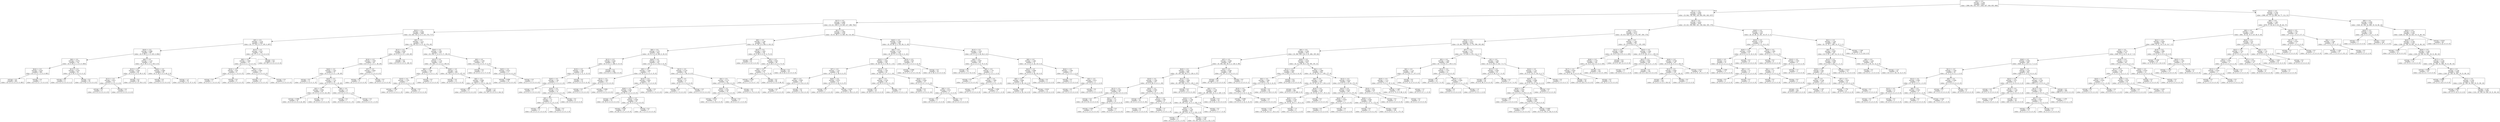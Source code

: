 digraph Tree {
node [shape=box] ;
0 [label="X[2] <= 0.5\nentropy = 3.169\nsamples = 8545\nvalue = [998, 891, 931, 937, 1000, 927, 938, 955, 968]"] ;
1 [label="X[11] <= 0.5\nentropy = 2.952\nsamples = 6329\nvalue = [0, 842, 758, 885, 320, 883, 861, 843, 937]"] ;
0 -> 1 [labeldistance=2.5, labelangle=45, headlabel="True"] ;
2 [label="X[17] <= 0.5\nentropy = 2.468\nsamples = 2794\nvalue = [0, 411, 204, 0, 19, 693, 217, 488, 762]"] ;
1 -> 2 ;
3 [label="X[23] <= 0.5\nentropy = 2.044\nsamples = 1666\nvalue = [0, 330, 116, 0, 6, 0, 123, 374, 717]"] ;
2 -> 3 ;
4 [label="X[5] <= 0.5\nentropy = 1.479\nsamples = 1069\nvalue = [0, 171, 94, 0, 2, 0, 105, 0, 697]"] ;
3 -> 4 ;
5 [label="X[20] <= 0.5\nentropy = 0.988\nsamples = 887\nvalue = [0, 0, 89, 0, 1, 0, 105, 0, 692]"] ;
4 -> 5 ;
6 [label="X[8] <= 0.5\nentropy = 0.374\nsamples = 734\nvalue = [0, 0, 50, 0, 1, 0, 0, 0, 683]"] ;
5 -> 6 ;
7 [label="X[24] <= 0.5\nentropy = 0.016\nsamples = 682\nvalue = [0, 0, 0, 0, 1, 0, 0, 0, 681]"] ;
6 -> 7 ;
8 [label="entropy = 0.0\nsamples = 681\nvalue = [0, 0, 0, 0, 0, 0, 0, 0, 681]"] ;
7 -> 8 ;
9 [label="entropy = 0.0\nsamples = 1\nvalue = [0, 0, 0, 0, 1, 0, 0, 0, 0]"] ;
7 -> 9 ;
10 [label="X[13] <= 0.5\nentropy = 0.235\nsamples = 52\nvalue = [0, 0, 50, 0, 0, 0, 0, 0, 2]"] ;
6 -> 10 ;
11 [label="entropy = 0.0\nsamples = 2\nvalue = [0, 0, 0, 0, 0, 0, 0, 0, 2]"] ;
10 -> 11 ;
12 [label="entropy = 0.0\nsamples = 50\nvalue = [0, 0, 50, 0, 0, 0, 0, 0, 0]"] ;
10 -> 12 ;
13 [label="X[8] <= 0.5\nentropy = 1.116\nsamples = 153\nvalue = [0, 0, 39, 0, 0, 0, 105, 0, 9]"] ;
5 -> 13 ;
14 [label="X[15] <= 0.5\nentropy = 0.564\nsamples = 68\nvalue = [0, 0, 0, 0, 0, 0, 59, 0, 9]"] ;
13 -> 14 ;
15 [label="X[13] <= 0.5\nentropy = 0.811\nsamples = 12\nvalue = [0, 0, 0, 0, 0, 0, 3, 0, 9]"] ;
14 -> 15 ;
16 [label="entropy = 0.0\nsamples = 9\nvalue = [0, 0, 0, 0, 0, 0, 0, 0, 9]"] ;
15 -> 16 ;
17 [label="entropy = 0.0\nsamples = 3\nvalue = [0, 0, 0, 0, 0, 0, 3, 0, 0]"] ;
15 -> 17 ;
18 [label="entropy = 0.0\nsamples = 56\nvalue = [0, 0, 0, 0, 0, 0, 56, 0, 0]"] ;
14 -> 18 ;
19 [label="X[26] <= 0.5\nentropy = 0.995\nsamples = 85\nvalue = [0, 0, 39, 0, 0, 0, 46, 0, 0]"] ;
13 -> 19 ;
20 [label="entropy = 0.0\nsamples = 9\nvalue = [0, 0, 0, 0, 0, 0, 9, 0, 0]"] ;
19 -> 20 ;
21 [label="entropy = 1.0\nsamples = 76\nvalue = [0, 0, 39, 0, 0, 0, 37, 0, 0]"] ;
19 -> 21 ;
22 [label="X[13] <= 0.5\nentropy = 0.411\nsamples = 182\nvalue = [0, 171, 5, 0, 1, 0, 0, 0, 5]"] ;
4 -> 22 ;
23 [label="X[8] <= 0.5\nentropy = 1.826\nsamples = 15\nvalue = [0, 4, 5, 0, 1, 0, 0, 0, 5]"] ;
22 -> 23 ;
24 [label="X[16] <= 0.5\nentropy = 0.65\nsamples = 6\nvalue = [0, 0, 0, 0, 1, 0, 0, 0, 5]"] ;
23 -> 24 ;
25 [label="entropy = 0.0\nsamples = 1\nvalue = [0, 0, 0, 0, 1, 0, 0, 0, 0]"] ;
24 -> 25 ;
26 [label="entropy = 0.0\nsamples = 5\nvalue = [0, 0, 0, 0, 0, 0, 0, 0, 5]"] ;
24 -> 26 ;
27 [label="X[0] <= 0.5\nentropy = 0.991\nsamples = 9\nvalue = [0, 4, 5, 0, 0, 0, 0, 0, 0]"] ;
23 -> 27 ;
28 [label="entropy = 1.0\nsamples = 8\nvalue = [0, 4, 4, 0, 0, 0, 0, 0, 0]"] ;
27 -> 28 ;
29 [label="entropy = 0.0\nsamples = 1\nvalue = [0, 0, 1, 0, 0, 0, 0, 0, 0]"] ;
27 -> 29 ;
30 [label="entropy = 0.0\nsamples = 167\nvalue = [0, 167, 0, 0, 0, 0, 0, 0, 0]"] ;
22 -> 30 ;
31 [label="X[5] <= 0.5\nentropy = 1.471\nsamples = 597\nvalue = [0, 159, 22, 0, 4, 0, 18, 374, 20]"] ;
3 -> 31 ;
32 [label="X[13] <= 0.5\nentropy = 0.656\nsamples = 244\nvalue = [0, 0, 5, 0, 2, 0, 1, 216, 20]"] ;
31 -> 32 ;
33 [label="X[18] <= 0.5\nentropy = 1.529\nsamples = 64\nvalue = [0, 0, 5, 0, 2, 0, 1, 36, 20]"] ;
32 -> 33 ;
34 [label="X[26] <= 0.5\nentropy = 1.051\nsamples = 57\nvalue = [0, 0, 0, 0, 0, 0, 1, 36, 20]"] ;
33 -> 34 ;
35 [label="entropy = 0.0\nsamples = 11\nvalue = [0, 0, 0, 0, 0, 0, 0, 11, 0]"] ;
34 -> 35 ;
36 [label="X[20] <= 0.5\nentropy = 1.121\nsamples = 46\nvalue = [0, 0, 0, 0, 0, 0, 1, 25, 20]"] ;
34 -> 36 ;
37 [label="X[3] <= 0.5\nentropy = 0.994\nsamples = 44\nvalue = [0, 0, 0, 0, 0, 0, 0, 24, 20]"] ;
36 -> 37 ;
38 [label="entropy = 0.998\nsamples = 42\nvalue = [0, 0, 0, 0, 0, 0, 0, 22, 20]"] ;
37 -> 38 ;
39 [label="entropy = 0.0\nsamples = 2\nvalue = [0, 0, 0, 0, 0, 0, 0, 2, 0]"] ;
37 -> 39 ;
40 [label="X[6] <= 0.5\nentropy = 1.0\nsamples = 2\nvalue = [0, 0, 0, 0, 0, 0, 1, 1, 0]"] ;
36 -> 40 ;
41 [label="entropy = 0.0\nsamples = 1\nvalue = [0, 0, 0, 0, 0, 0, 0, 1, 0]"] ;
40 -> 41 ;
42 [label="entropy = 0.0\nsamples = 1\nvalue = [0, 0, 0, 0, 0, 0, 1, 0, 0]"] ;
40 -> 42 ;
43 [label="X[7] <= 0.5\nentropy = 0.863\nsamples = 7\nvalue = [0, 0, 5, 0, 2, 0, 0, 0, 0]"] ;
33 -> 43 ;
44 [label="entropy = 0.0\nsamples = 5\nvalue = [0, 0, 5, 0, 0, 0, 0, 0, 0]"] ;
43 -> 44 ;
45 [label="entropy = 0.0\nsamples = 2\nvalue = [0, 0, 0, 0, 2, 0, 0, 0, 0]"] ;
43 -> 45 ;
46 [label="entropy = 0.0\nsamples = 180\nvalue = [0, 0, 0, 0, 0, 0, 0, 180, 0]"] ;
32 -> 46 ;
47 [label="X[20] <= 0.5\nentropy = 1.501\nsamples = 353\nvalue = [0, 159, 17, 0, 2, 0, 17, 158, 0]"] ;
31 -> 47 ;
48 [label="X[12] <= 0.5\nentropy = 1.116\nsamples = 319\nvalue = [0, 156, 3, 0, 2, 0, 0, 158, 0]"] ;
47 -> 48 ;
49 [label="X[8] <= 0.5\nentropy = 1.846\nsamples = 10\nvalue = [0, 4, 3, 0, 2, 0, 0, 1, 0]"] ;
48 -> 49 ;
50 [label="X[18] <= 0.5\nentropy = 1.379\nsamples = 7\nvalue = [0, 4, 0, 0, 2, 0, 0, 1, 0]"] ;
49 -> 50 ;
51 [label="entropy = 1.522\nsamples = 5\nvalue = [0, 2, 0, 0, 2, 0, 0, 1, 0]"] ;
50 -> 51 ;
52 [label="entropy = 0.0\nsamples = 2\nvalue = [0, 2, 0, 0, 0, 0, 0, 0, 0]"] ;
50 -> 52 ;
53 [label="entropy = 0.0\nsamples = 3\nvalue = [0, 0, 3, 0, 0, 0, 0, 0, 0]"] ;
49 -> 53 ;
54 [label="X[26] <= 0.5\nentropy = 1.0\nsamples = 309\nvalue = [0, 152, 0, 0, 0, 0, 0, 157, 0]"] ;
48 -> 54 ;
55 [label="entropy = 0.0\nsamples = 13\nvalue = [0, 0, 0, 0, 0, 0, 0, 13, 0]"] ;
54 -> 55 ;
56 [label="X[6] <= 0.5\nentropy = 0.999\nsamples = 296\nvalue = [0, 152, 0, 0, 0, 0, 0, 144, 0]"] ;
54 -> 56 ;
57 [label="entropy = 0.0\nsamples = 5\nvalue = [0, 5, 0, 0, 0, 0, 0, 0, 0]"] ;
56 -> 57 ;
58 [label="entropy = 1.0\nsamples = 291\nvalue = [0, 147, 0, 0, 0, 0, 0, 144, 0]"] ;
56 -> 58 ;
59 [label="X[9] <= 0.5\nentropy = 1.336\nsamples = 34\nvalue = [0, 3, 14, 0, 0, 0, 17, 0, 0]"] ;
47 -> 59 ;
60 [label="entropy = 0.0\nsamples = 17\nvalue = [0, 0, 0, 0, 0, 0, 17, 0, 0]"] ;
59 -> 60 ;
61 [label="X[25] <= 0.5\nentropy = 0.672\nsamples = 17\nvalue = [0, 3, 14, 0, 0, 0, 0, 0, 0]"] ;
59 -> 61 ;
62 [label="entropy = 0.696\nsamples = 16\nvalue = [0, 3, 13, 0, 0, 0, 0, 0, 0]"] ;
61 -> 62 ;
63 [label="entropy = 0.0\nsamples = 1\nvalue = [0, 0, 1, 0, 0, 0, 0, 0, 0]"] ;
61 -> 63 ;
64 [label="X[1] <= 0.5\nentropy = 1.884\nsamples = 1128\nvalue = [0, 81, 88, 0, 13, 693, 94, 114, 45]"] ;
2 -> 64 ;
65 [label="X[9] <= 0.5\nentropy = 1.188\nsamples = 780\nvalue = [0, 51, 28, 0, 8, 590, 0, 103, 0]"] ;
64 -> 65 ;
66 [label="X[8] <= 0.5\nentropy = 0.78\nsamples = 654\nvalue = [0, 51, 2, 0, 8, 563, 0, 30, 0]"] ;
65 -> 66 ;
67 [label="X[13] <= 0.5\nentropy = 0.252\nsamples = 487\nvalue = [0, 0, 0, 0, 3, 469, 0, 15, 0]"] ;
66 -> 67 ;
68 [label="X[19] <= 0.5\nentropy = 1.361\nsamples = 29\nvalue = [0, 0, 0, 0, 3, 11, 0, 15, 0]"] ;
67 -> 68 ;
69 [label="X[25] <= 0.5\nentropy = 1.29\nsamples = 17\nvalue = [0, 0, 0, 0, 3, 11, 0, 3, 0]"] ;
68 -> 69 ;
70 [label="entropy = 0.0\nsamples = 3\nvalue = [0, 0, 0, 0, 3, 0, 0, 0, 0]"] ;
69 -> 70 ;
71 [label="X[18] <= 0.5\nentropy = 0.75\nsamples = 14\nvalue = [0, 0, 0, 0, 0, 11, 0, 3, 0]"] ;
69 -> 71 ;
72 [label="X[5] <= 0.5\nentropy = 1.0\nsamples = 6\nvalue = [0, 0, 0, 0, 0, 3, 0, 3, 0]"] ;
71 -> 72 ;
73 [label="entropy = 0.0\nsamples = 3\nvalue = [0, 0, 0, 0, 0, 3, 0, 0, 0]"] ;
72 -> 73 ;
74 [label="entropy = 0.0\nsamples = 3\nvalue = [0, 0, 0, 0, 0, 0, 0, 3, 0]"] ;
72 -> 74 ;
75 [label="entropy = 0.0\nsamples = 8\nvalue = [0, 0, 0, 0, 0, 8, 0, 0, 0]"] ;
71 -> 75 ;
76 [label="entropy = 0.0\nsamples = 12\nvalue = [0, 0, 0, 0, 0, 0, 0, 12, 0]"] ;
68 -> 76 ;
77 [label="entropy = 0.0\nsamples = 458\nvalue = [0, 0, 0, 0, 0, 458, 0, 0, 0]"] ;
67 -> 77 ;
78 [label="X[20] <= 0.5\nentropy = 1.53\nsamples = 167\nvalue = [0, 51, 2, 0, 5, 94, 0, 15, 0]"] ;
66 -> 78 ;
79 [label="X[5] <= 0.5\nentropy = 1.302\nsamples = 73\nvalue = [0, 50, 0, 0, 4, 4, 0, 15, 0]"] ;
78 -> 79 ;
80 [label="X[13] <= 0.5\nentropy = 1.287\nsamples = 14\nvalue = [0, 0, 0, 0, 3, 2, 0, 9, 0]"] ;
79 -> 80 ;
81 [label="entropy = 0.0\nsamples = 3\nvalue = [0, 0, 0, 0, 3, 0, 0, 0, 0]"] ;
80 -> 81 ;
82 [label="entropy = 0.684\nsamples = 11\nvalue = [0, 0, 0, 0, 0, 2, 0, 9, 0]"] ;
80 -> 82 ;
83 [label="X[14] <= 0.5\nentropy = 0.803\nsamples = 59\nvalue = [0, 50, 0, 0, 1, 2, 0, 6, 0]"] ;
79 -> 83 ;
84 [label="X[26] <= 0.5\nentropy = 0.691\nsamples = 58\nvalue = [0, 50, 0, 0, 0, 2, 0, 6, 0]"] ;
83 -> 84 ;
85 [label="entropy = 0.0\nsamples = 15\nvalue = [0, 15, 0, 0, 0, 0, 0, 0, 0]"] ;
84 -> 85 ;
86 [label="X[22] <= 0.5\nentropy = 0.844\nsamples = 43\nvalue = [0, 35, 0, 0, 0, 2, 0, 6, 0]"] ;
84 -> 86 ;
87 [label="entropy = 0.944\nsamples = 36\nvalue = [0, 28, 0, 0, 0, 2, 0, 6, 0]"] ;
86 -> 87 ;
88 [label="entropy = 0.0\nsamples = 7\nvalue = [0, 7, 0, 0, 0, 0, 0, 0, 0]"] ;
86 -> 88 ;
89 [label="entropy = 0.0\nsamples = 1\nvalue = [0, 0, 0, 0, 1, 0, 0, 0, 0]"] ;
83 -> 89 ;
90 [label="X[13] <= 0.5\nentropy = 0.318\nsamples = 94\nvalue = [0, 1, 2, 0, 1, 90, 0, 0, 0]"] ;
78 -> 90 ;
91 [label="X[25] <= 0.5\nentropy = 1.0\nsamples = 2\nvalue = [0, 0, 1, 0, 1, 0, 0, 0, 0]"] ;
90 -> 91 ;
92 [label="entropy = 0.0\nsamples = 1\nvalue = [0, 0, 0, 0, 1, 0, 0, 0, 0]"] ;
91 -> 92 ;
93 [label="entropy = 0.0\nsamples = 1\nvalue = [0, 0, 1, 0, 0, 0, 0, 0, 0]"] ;
91 -> 93 ;
94 [label="X[4] <= 0.5\nentropy = 0.173\nsamples = 92\nvalue = [0, 1, 1, 0, 0, 90, 0, 0, 0]"] ;
90 -> 94 ;
95 [label="X[24] <= 0.5\nentropy = 0.591\nsamples = 19\nvalue = [0, 1, 1, 0, 0, 17, 0, 0, 0]"] ;
94 -> 95 ;
96 [label="entropy = 0.614\nsamples = 18\nvalue = [0, 1, 1, 0, 0, 16, 0, 0, 0]"] ;
95 -> 96 ;
97 [label="entropy = 0.0\nsamples = 1\nvalue = [0, 0, 0, 0, 0, 1, 0, 0, 0]"] ;
95 -> 97 ;
98 [label="entropy = 0.0\nsamples = 73\nvalue = [0, 0, 0, 0, 0, 73, 0, 0, 0]"] ;
94 -> 98 ;
99 [label="X[23] <= 0.5\nentropy = 1.402\nsamples = 126\nvalue = [0, 0, 26, 0, 0, 27, 0, 73, 0]"] ;
65 -> 99 ;
100 [label="entropy = 0.0\nsamples = 27\nvalue = [0, 0, 0, 0, 0, 27, 0, 0, 0]"] ;
99 -> 100 ;
101 [label="X[5] <= 0.5\nentropy = 0.831\nsamples = 99\nvalue = [0, 0, 26, 0, 0, 0, 0, 73, 0]"] ;
99 -> 101 ;
102 [label="X[6] <= 0.5\nentropy = 0.103\nsamples = 74\nvalue = [0, 0, 1, 0, 0, 0, 0, 73, 0]"] ;
101 -> 102 ;
103 [label="entropy = 0.544\nsamples = 8\nvalue = [0, 0, 1, 0, 0, 0, 0, 7, 0]"] ;
102 -> 103 ;
104 [label="entropy = 0.0\nsamples = 66\nvalue = [0, 0, 0, 0, 0, 0, 0, 66, 0]"] ;
102 -> 104 ;
105 [label="entropy = 0.0\nsamples = 25\nvalue = [0, 0, 25, 0, 0, 0, 0, 0, 0]"] ;
101 -> 105 ;
106 [label="X[20] <= 0.5\nentropy = 2.399\nsamples = 348\nvalue = [0, 30, 60, 0, 5, 103, 94, 11, 45]"] ;
64 -> 106 ;
107 [label="X[4] <= 0.5\nentropy = 2.135\nsamples = 193\nvalue = [0, 25, 57, 0, 0, 59, 0, 11, 41]"] ;
106 -> 107 ;
108 [label="X[23] <= 0.5\nentropy = 1.822\nsamples = 136\nvalue = [0, 25, 10, 0, 0, 59, 0, 1, 41]"] ;
107 -> 108 ;
109 [label="X[7] <= 0.5\nentropy = 1.221\nsamples = 92\nvalue = [0, 0, 7, 0, 0, 58, 0, 0, 27]"] ;
108 -> 109 ;
110 [label="X[9] <= 0.5\nentropy = 0.855\nsamples = 25\nvalue = [0, 0, 7, 0, 0, 18, 0, 0, 0]"] ;
109 -> 110 ;
111 [label="entropy = 0.0\nsamples = 7\nvalue = [0, 0, 7, 0, 0, 0, 0, 0, 0]"] ;
110 -> 111 ;
112 [label="entropy = 0.0\nsamples = 18\nvalue = [0, 0, 0, 0, 0, 18, 0, 0, 0]"] ;
110 -> 112 ;
113 [label="X[26] <= 0.5\nentropy = 0.973\nsamples = 67\nvalue = [0, 0, 0, 0, 0, 40, 0, 0, 27]"] ;
109 -> 113 ;
114 [label="entropy = 0.0\nsamples = 1\nvalue = [0, 0, 0, 0, 0, 1, 0, 0, 0]"] ;
113 -> 114 ;
115 [label="entropy = 0.976\nsamples = 66\nvalue = [0, 0, 0, 0, 0, 39, 0, 0, 27]"] ;
113 -> 115 ;
116 [label="X[13] <= 0.5\nentropy = 1.501\nsamples = 44\nvalue = [0, 25, 3, 0, 0, 1, 0, 1, 14]"] ;
108 -> 116 ;
117 [label="X[3] <= 0.5\nentropy = 0.235\nsamples = 26\nvalue = [0, 25, 0, 0, 0, 0, 0, 1, 0]"] ;
116 -> 117 ;
118 [label="entropy = 0.0\nsamples = 25\nvalue = [0, 25, 0, 0, 0, 0, 0, 0, 0]"] ;
117 -> 118 ;
119 [label="entropy = 0.0\nsamples = 1\nvalue = [0, 0, 0, 0, 0, 0, 0, 1, 0]"] ;
117 -> 119 ;
120 [label="X[24] <= 0.5\nentropy = 0.944\nsamples = 18\nvalue = [0, 0, 3, 0, 0, 1, 0, 0, 14]"] ;
116 -> 120 ;
121 [label="entropy = 0.0\nsamples = 14\nvalue = [0, 0, 0, 0, 0, 0, 0, 0, 14]"] ;
120 -> 121 ;
122 [label="X[8] <= 0.5\nentropy = 0.811\nsamples = 4\nvalue = [0, 0, 3, 0, 0, 1, 0, 0, 0]"] ;
120 -> 122 ;
123 [label="entropy = 0.0\nsamples = 1\nvalue = [0, 0, 0, 0, 0, 1, 0, 0, 0]"] ;
122 -> 123 ;
124 [label="entropy = 0.0\nsamples = 3\nvalue = [0, 0, 3, 0, 0, 0, 0, 0, 0]"] ;
122 -> 124 ;
125 [label="X[19] <= 0.5\nentropy = 0.67\nsamples = 57\nvalue = [0, 0, 47, 0, 0, 0, 0, 10, 0]"] ;
107 -> 125 ;
126 [label="entropy = 0.998\nsamples = 21\nvalue = [0, 0, 11, 0, 0, 0, 0, 10, 0]"] ;
125 -> 126 ;
127 [label="entropy = 0.0\nsamples = 36\nvalue = [0, 0, 36, 0, 0, 0, 0, 0, 0]"] ;
125 -> 127 ;
128 [label="X[13] <= 0.5\nentropy = 1.519\nsamples = 155\nvalue = [0, 5, 3, 0, 5, 44, 94, 0, 4]"] ;
106 -> 128 ;
129 [label="X[9] <= 0.5\nentropy = 0.697\nsamples = 85\nvalue = [0, 2, 3, 0, 5, 0, 75, 0, 0]"] ;
128 -> 129 ;
130 [label="entropy = 0.0\nsamples = 74\nvalue = [0, 0, 0, 0, 0, 0, 74, 0, 0]"] ;
129 -> 130 ;
131 [label="X[8] <= 0.5\nentropy = 1.79\nsamples = 11\nvalue = [0, 2, 3, 0, 5, 0, 1, 0, 0]"] ;
129 -> 131 ;
132 [label="entropy = 0.0\nsamples = 1\nvalue = [0, 1, 0, 0, 0, 0, 0, 0, 0]"] ;
131 -> 132 ;
133 [label="X[5] <= 0.5\nentropy = 1.685\nsamples = 10\nvalue = [0, 1, 3, 0, 5, 0, 1, 0, 0]"] ;
131 -> 133 ;
134 [label="entropy = 0.0\nsamples = 1\nvalue = [0, 0, 1, 0, 0, 0, 0, 0, 0]"] ;
133 -> 134 ;
135 [label="entropy = 1.658\nsamples = 9\nvalue = [0, 1, 2, 0, 5, 0, 1, 0, 0]"] ;
133 -> 135 ;
136 [label="X[9] <= 0.5\nentropy = 1.362\nsamples = 70\nvalue = [0, 3, 0, 0, 0, 44, 19, 0, 4]"] ;
128 -> 136 ;
137 [label="X[23] <= 0.5\nentropy = 0.869\nsamples = 62\nvalue = [0, 0, 0, 0, 0, 44, 18, 0, 0]"] ;
136 -> 137 ;
138 [label="X[8] <= 0.5\nentropy = 0.894\nsamples = 58\nvalue = [0, 0, 0, 0, 0, 40, 18, 0, 0]"] ;
137 -> 138 ;
139 [label="entropy = 0.887\nsamples = 46\nvalue = [0, 0, 0, 0, 0, 32, 14, 0, 0]"] ;
138 -> 139 ;
140 [label="entropy = 0.918\nsamples = 12\nvalue = [0, 0, 0, 0, 0, 8, 4, 0, 0]"] ;
138 -> 140 ;
141 [label="entropy = 0.0\nsamples = 4\nvalue = [0, 0, 0, 0, 0, 4, 0, 0, 0]"] ;
137 -> 141 ;
142 [label="X[24] <= 0.5\nentropy = 1.406\nsamples = 8\nvalue = [0, 3, 0, 0, 0, 0, 1, 0, 4]"] ;
136 -> 142 ;
143 [label="entropy = 0.0\nsamples = 4\nvalue = [0, 0, 0, 0, 0, 0, 0, 0, 4]"] ;
142 -> 143 ;
144 [label="X[3] <= 0.5\nentropy = 0.811\nsamples = 4\nvalue = [0, 3, 0, 0, 0, 0, 1, 0, 0]"] ;
142 -> 144 ;
145 [label="entropy = 0.0\nsamples = 3\nvalue = [0, 3, 0, 0, 0, 0, 0, 0, 0]"] ;
144 -> 145 ;
146 [label="entropy = 0.0\nsamples = 1\nvalue = [0, 0, 0, 0, 0, 0, 1, 0, 0]"] ;
144 -> 146 ;
147 [label="X[14] <= 0.5\nentropy = 2.814\nsamples = 3535\nvalue = [0, 431, 554, 885, 301, 190, 644, 355, 175]"] ;
1 -> 147 ;
148 [label="X[6] <= 0.5\nentropy = 2.613\nsamples = 3113\nvalue = [0, 415, 528, 875, 0, 174, 597, 350, 174]"] ;
147 -> 148 ;
149 [label="X[22] <= 0.5\nentropy = 2.575\nsamples = 2324\nvalue = [0, 401, 528, 361, 0, 174, 596, 195, 69]"] ;
148 -> 149 ;
150 [label="X[0] <= 0.5\nentropy = 2.394\nsamples = 1812\nvalue = [0, 394, 520, 116, 0, 41, 484, 195, 62]"] ;
149 -> 150 ;
151 [label="X[7] <= 0.5\nentropy = 2.058\nsamples = 897\nvalue = [0, 382, 242, 80, 0, 2, 129, 4, 58]"] ;
150 -> 151 ;
152 [label="X[20] <= 0.5\nentropy = 2.207\nsamples = 699\nvalue = [0, 185, 242, 80, 0, 2, 129, 4, 57]"] ;
151 -> 152 ;
153 [label="X[18] <= 0.5\nentropy = 1.252\nsamples = 107\nvalue = [0, 0, 6, 66, 0, 0, 0, 1, 34]"] ;
152 -> 153 ;
154 [label="X[13] <= 0.5\nentropy = 0.391\nsamples = 65\nvalue = [0, 0, 5, 60, 0, 0, 0, 0, 0]"] ;
153 -> 154 ;
155 [label="entropy = 0.0\nsamples = 55\nvalue = [0, 0, 0, 55, 0, 0, 0, 0, 0]"] ;
154 -> 155 ;
156 [label="X[21] <= 0.5\nentropy = 1.0\nsamples = 10\nvalue = [0, 0, 5, 5, 0, 0, 0, 0, 0]"] ;
154 -> 156 ;
157 [label="entropy = 0.991\nsamples = 9\nvalue = [0, 0, 5, 4, 0, 0, 0, 0, 0]"] ;
156 -> 157 ;
158 [label="entropy = 0.0\nsamples = 1\nvalue = [0, 0, 0, 1, 0, 0, 0, 0, 0]"] ;
156 -> 158 ;
159 [label="X[24] <= 0.5\nentropy = 0.905\nsamples = 42\nvalue = [0, 0, 1, 6, 0, 0, 0, 1, 34]"] ;
153 -> 159 ;
160 [label="entropy = 0.0\nsamples = 34\nvalue = [0, 0, 0, 0, 0, 0, 0, 0, 34]"] ;
159 -> 160 ;
161 [label="X[15] <= 0.5\nentropy = 1.061\nsamples = 8\nvalue = [0, 0, 1, 6, 0, 0, 0, 1, 0]"] ;
159 -> 161 ;
162 [label="entropy = 0.0\nsamples = 6\nvalue = [0, 0, 0, 6, 0, 0, 0, 0, 0]"] ;
161 -> 162 ;
163 [label="entropy = 1.0\nsamples = 2\nvalue = [0, 0, 1, 0, 0, 0, 0, 1, 0]"] ;
161 -> 163 ;
164 [label="X[12] <= 0.5\nentropy = 1.909\nsamples = 592\nvalue = [0, 185, 236, 14, 0, 2, 129, 3, 23]"] ;
152 -> 164 ;
165 [label="entropy = 0.0\nsamples = 23\nvalue = [0, 0, 0, 0, 0, 0, 0, 0, 23]"] ;
164 -> 165 ;
166 [label="X[4] <= 0.5\nentropy = 1.739\nsamples = 569\nvalue = [0, 185, 236, 14, 0, 2, 129, 3, 0]"] ;
164 -> 166 ;
167 [label="X[16] <= 0.5\nentropy = 1.756\nsamples = 547\nvalue = [0, 185, 214, 14, 0, 2, 129, 3, 0]"] ;
166 -> 167 ;
168 [label="X[26] <= 0.5\nentropy = 1.752\nsamples = 540\nvalue = [0, 185, 214, 14, 0, 2, 122, 3, 0]"] ;
167 -> 168 ;
169 [label="entropy = 1.5\nsamples = 4\nvalue = [0, 2, 0, 1, 0, 0, 1, 0, 0]"] ;
168 -> 169 ;
170 [label="entropy = 1.745\nsamples = 536\nvalue = [0, 183, 214, 13, 0, 2, 121, 3, 0]"] ;
168 -> 170 ;
171 [label="entropy = 0.0\nsamples = 7\nvalue = [0, 0, 0, 0, 0, 0, 7, 0, 0]"] ;
167 -> 171 ;
172 [label="entropy = 0.0\nsamples = 22\nvalue = [0, 0, 22, 0, 0, 0, 0, 0, 0]"] ;
166 -> 172 ;
173 [label="X[3] <= 0.5\nentropy = 0.046\nsamples = 198\nvalue = [0, 197, 0, 0, 0, 0, 0, 0, 1]"] ;
151 -> 173 ;
174 [label="entropy = 0.0\nsamples = 197\nvalue = [0, 197, 0, 0, 0, 0, 0, 0, 0]"] ;
173 -> 174 ;
175 [label="entropy = 0.0\nsamples = 1\nvalue = [0, 0, 0, 0, 0, 0, 0, 0, 1]"] ;
173 -> 175 ;
176 [label="X[20] <= 0.5\nentropy = 2.018\nsamples = 915\nvalue = [0, 12, 278, 36, 0, 39, 355, 191, 4]"] ;
150 -> 176 ;
177 [label="X[13] <= 0.5\nentropy = 0.843\nsamples = 283\nvalue = [0, 2, 235, 0, 0, 32, 0, 14, 0]"] ;
176 -> 177 ;
178 [label="X[4] <= 0.5\nentropy = 1.099\nsamples = 48\nvalue = [0, 2, 0, 0, 0, 32, 0, 14, 0]"] ;
177 -> 178 ;
179 [label="X[16] <= 0.5\nentropy = 1.296\nsamples = 28\nvalue = [0, 2, 0, 0, 0, 12, 0, 14, 0]"] ;
178 -> 179 ;
180 [label="entropy = 0.996\nsamples = 26\nvalue = [0, 0, 0, 0, 0, 12, 0, 14, 0]"] ;
179 -> 180 ;
181 [label="entropy = 0.0\nsamples = 2\nvalue = [0, 2, 0, 0, 0, 0, 0, 0, 0]"] ;
179 -> 181 ;
182 [label="entropy = 0.0\nsamples = 20\nvalue = [0, 0, 0, 0, 0, 20, 0, 0, 0]"] ;
178 -> 182 ;
183 [label="entropy = 0.0\nsamples = 235\nvalue = [0, 0, 235, 0, 0, 0, 0, 0, 0]"] ;
177 -> 183 ;
184 [label="X[4] <= 0.5\nentropy = 1.694\nsamples = 632\nvalue = [0, 10, 43, 36, 0, 7, 355, 177, 4]"] ;
176 -> 184 ;
185 [label="X[8] <= 0.5\nentropy = 1.189\nsamples = 424\nvalue = [0, 10, 43, 23, 0, 7, 333, 4, 4]"] ;
184 -> 185 ;
186 [label="entropy = 0.0\nsamples = 298\nvalue = [0, 0, 0, 0, 0, 0, 298, 0, 0]"] ;
185 -> 186 ;
187 [label="X[16] <= 0.5\nentropy = 2.328\nsamples = 126\nvalue = [0, 10, 43, 23, 0, 7, 35, 4, 4]"] ;
185 -> 187 ;
188 [label="X[25] <= 0.5\nentropy = 2.323\nsamples = 123\nvalue = [0, 10, 43, 20, 0, 7, 35, 4, 4]"] ;
187 -> 188 ;
189 [label="entropy = 2.316\nsamples = 121\nvalue = [0, 9, 43, 20, 0, 7, 34, 4, 4]"] ;
188 -> 189 ;
190 [label="entropy = 1.0\nsamples = 2\nvalue = [0, 1, 0, 0, 0, 0, 1, 0, 0]"] ;
188 -> 190 ;
191 [label="entropy = 0.0\nsamples = 3\nvalue = [0, 0, 0, 3, 0, 0, 0, 0, 0]"] ;
187 -> 191 ;
192 [label="X[12] <= 0.5\nentropy = 0.814\nsamples = 208\nvalue = [0, 0, 0, 13, 0, 0, 22, 173, 0]"] ;
184 -> 192 ;
193 [label="X[23] <= 0.5\nentropy = 0.618\nsamples = 195\nvalue = [0, 0, 0, 9, 0, 0, 13, 173, 0]"] ;
192 -> 193 ;
194 [label="X[24] <= 0.5\nentropy = 0.918\nsamples = 3\nvalue = [0, 0, 0, 1, 0, 0, 2, 0, 0]"] ;
193 -> 194 ;
195 [label="entropy = 0.0\nsamples = 2\nvalue = [0, 0, 0, 0, 0, 0, 2, 0, 0]"] ;
194 -> 195 ;
196 [label="entropy = 0.0\nsamples = 1\nvalue = [0, 0, 0, 1, 0, 0, 0, 0, 0]"] ;
194 -> 196 ;
197 [label="X[26] <= 0.5\nentropy = 0.563\nsamples = 192\nvalue = [0, 0, 0, 8, 0, 0, 11, 173, 0]"] ;
193 -> 197 ;
198 [label="entropy = 0.0\nsamples = 2\nvalue = [0, 0, 0, 0, 0, 0, 0, 2, 0]"] ;
197 -> 198 ;
199 [label="entropy = 0.567\nsamples = 190\nvalue = [0, 0, 0, 8, 0, 0, 11, 171, 0]"] ;
197 -> 199 ;
200 [label="X[16] <= 0.5\nentropy = 0.89\nsamples = 13\nvalue = [0, 0, 0, 4, 0, 0, 9, 0, 0]"] ;
192 -> 200 ;
201 [label="entropy = 0.0\nsamples = 4\nvalue = [0, 0, 0, 4, 0, 0, 0, 0, 0]"] ;
200 -> 201 ;
202 [label="entropy = 0.0\nsamples = 9\nvalue = [0, 0, 0, 0, 0, 0, 9, 0, 0]"] ;
200 -> 202 ;
203 [label="X[7] <= 0.5\nentropy = 1.757\nsamples = 512\nvalue = [0, 7, 8, 245, 0, 133, 112, 0, 7]"] ;
149 -> 203 ;
204 [label="X[5] <= 0.5\nentropy = 1.408\nsamples = 206\nvalue = [0, 7, 8, 85, 0, 1, 105, 0, 0]"] ;
203 -> 204 ;
205 [label="X[0] <= 0.5\nentropy = 1.115\nsamples = 185\nvalue = [0, 0, 2, 85, 0, 1, 97, 0, 0]"] ;
204 -> 205 ;
206 [label="X[25] <= 0.5\nentropy = 1.111\nsamples = 173\nvalue = [0, 0, 2, 73, 0, 1, 97, 0, 0]"] ;
205 -> 206 ;
207 [label="entropy = 1.067\nsamples = 171\nvalue = [0, 0, 2, 73, 0, 0, 96, 0, 0]"] ;
206 -> 207 ;
208 [label="entropy = 1.0\nsamples = 2\nvalue = [0, 0, 0, 0, 0, 1, 1, 0, 0]"] ;
206 -> 208 ;
209 [label="entropy = 0.0\nsamples = 12\nvalue = [0, 0, 0, 12, 0, 0, 0, 0, 0]"] ;
205 -> 209 ;
210 [label="X[12] <= 0.5\nentropy = 1.575\nsamples = 21\nvalue = [0, 7, 6, 0, 0, 0, 8, 0, 0]"] ;
204 -> 210 ;
211 [label="entropy = 1.0\nsamples = 14\nvalue = [0, 7, 0, 0, 0, 0, 7, 0, 0]"] ;
210 -> 211 ;
212 [label="X[25] <= 0.5\nentropy = 0.592\nsamples = 7\nvalue = [0, 0, 6, 0, 0, 0, 1, 0, 0]"] ;
210 -> 212 ;
213 [label="entropy = 0.0\nsamples = 5\nvalue = [0, 0, 5, 0, 0, 0, 0, 0, 0]"] ;
212 -> 213 ;
214 [label="entropy = 1.0\nsamples = 2\nvalue = [0, 0, 1, 0, 0, 0, 1, 0, 0]"] ;
212 -> 214 ;
215 [label="X[1] <= 0.5\nentropy = 1.262\nsamples = 306\nvalue = [0, 0, 0, 160, 0, 132, 7, 0, 7]"] ;
203 -> 215 ;
216 [label="X[13] <= 0.5\nentropy = 0.563\nsamples = 53\nvalue = [0, 0, 0, 46, 0, 0, 7, 0, 0]"] ;
215 -> 216 ;
217 [label="entropy = 0.0\nsamples = 46\nvalue = [0, 0, 0, 46, 0, 0, 0, 0, 0]"] ;
216 -> 217 ;
218 [label="entropy = 0.0\nsamples = 7\nvalue = [0, 0, 0, 0, 0, 0, 7, 0, 0]"] ;
216 -> 218 ;
219 [label="X[16] <= 0.5\nentropy = 1.151\nsamples = 253\nvalue = [0, 0, 0, 114, 0, 132, 0, 0, 7]"] ;
215 -> 219 ;
220 [label="X[25] <= 0.5\nentropy = 0.996\nsamples = 246\nvalue = [0, 0, 0, 114, 0, 132, 0, 0, 0]"] ;
219 -> 220 ;
221 [label="X[26] <= 0.5\nentropy = 0.997\nsamples = 244\nvalue = [0, 0, 0, 114, 0, 130, 0, 0, 0]"] ;
220 -> 221 ;
222 [label="entropy = 0.0\nsamples = 1\nvalue = [0, 0, 0, 1, 0, 0, 0, 0, 0]"] ;
221 -> 222 ;
223 [label="X[18] <= 0.5\nentropy = 0.996\nsamples = 243\nvalue = [0, 0, 0, 113, 0, 130, 0, 0, 0]"] ;
221 -> 223 ;
224 [label="entropy = 0.998\nsamples = 17\nvalue = [0, 0, 0, 9, 0, 8, 0, 0, 0]"] ;
223 -> 224 ;
225 [label="entropy = 0.995\nsamples = 226\nvalue = [0, 0, 0, 104, 0, 122, 0, 0, 0]"] ;
223 -> 225 ;
226 [label="entropy = 0.0\nsamples = 2\nvalue = [0, 0, 0, 0, 0, 2, 0, 0, 0]"] ;
220 -> 226 ;
227 [label="entropy = 0.0\nsamples = 7\nvalue = [0, 0, 0, 0, 0, 0, 0, 0, 7]"] ;
219 -> 227 ;
228 [label="X[0] <= 0.5\nentropy = 1.367\nsamples = 789\nvalue = [0, 14, 0, 514, 0, 0, 1, 155, 105]"] ;
148 -> 228 ;
229 [label="X[12] <= 0.5\nentropy = 0.969\nsamples = 452\nvalue = [0, 14, 0, 333, 0, 0, 0, 0, 105]"] ;
228 -> 229 ;
230 [label="X[26] <= 0.5\nentropy = 1.107\nsamples = 145\nvalue = [0, 14, 0, 26, 0, 0, 0, 0, 105]"] ;
229 -> 230 ;
231 [label="X[17] <= 0.5\nentropy = 0.934\nsamples = 40\nvalue = [0, 14, 0, 26, 0, 0, 0, 0, 0]"] ;
230 -> 231 ;
232 [label="entropy = 0.0\nsamples = 26\nvalue = [0, 0, 0, 26, 0, 0, 0, 0, 0]"] ;
231 -> 232 ;
233 [label="entropy = 0.0\nsamples = 14\nvalue = [0, 14, 0, 0, 0, 0, 0, 0, 0]"] ;
231 -> 233 ;
234 [label="entropy = 0.0\nsamples = 105\nvalue = [0, 0, 0, 0, 0, 0, 0, 0, 105]"] ;
230 -> 234 ;
235 [label="entropy = 0.0\nsamples = 307\nvalue = [0, 0, 0, 307, 0, 0, 0, 0, 0]"] ;
229 -> 235 ;
236 [label="X[23] <= 0.5\nentropy = 1.022\nsamples = 337\nvalue = [0, 0, 0, 181, 0, 0, 1, 155, 0]"] ;
228 -> 236 ;
237 [label="X[21] <= 0.5\nentropy = 0.061\nsamples = 140\nvalue = [0, 0, 0, 139, 0, 0, 1, 0, 0]"] ;
236 -> 237 ;
238 [label="entropy = 0.0\nsamples = 1\nvalue = [0, 0, 0, 0, 0, 0, 1, 0, 0]"] ;
237 -> 238 ;
239 [label="entropy = 0.0\nsamples = 139\nvalue = [0, 0, 0, 139, 0, 0, 0, 0, 0]"] ;
237 -> 239 ;
240 [label="X[20] <= 0.5\nentropy = 0.748\nsamples = 197\nvalue = [0, 0, 0, 42, 0, 0, 0, 155, 0]"] ;
236 -> 240 ;
241 [label="X[12] <= 0.5\nentropy = 0.062\nsamples = 139\nvalue = [0, 0, 0, 1, 0, 0, 0, 138, 0]"] ;
240 -> 241 ;
242 [label="entropy = 0.0\nsamples = 138\nvalue = [0, 0, 0, 0, 0, 0, 0, 138, 0]"] ;
241 -> 242 ;
243 [label="entropy = 0.0\nsamples = 1\nvalue = [0, 0, 0, 1, 0, 0, 0, 0, 0]"] ;
241 -> 243 ;
244 [label="entropy = 0.873\nsamples = 58\nvalue = [0, 0, 0, 41, 0, 0, 0, 17, 0]"] ;
240 -> 244 ;
245 [label="X[26] <= 0.5\nentropy = 1.531\nsamples = 422\nvalue = [0, 16, 26, 10, 301, 16, 47, 5, 1]"] ;
147 -> 245 ;
246 [label="X[19] <= 0.5\nentropy = 2.557\nsamples = 37\nvalue = [0, 4, 7, 9, 3, 2, 10, 2, 0]"] ;
245 -> 246 ;
247 [label="X[25] <= 0.5\nentropy = 2.053\nsamples = 23\nvalue = [0, 4, 5, 0, 2, 2, 10, 0, 0]"] ;
246 -> 247 ;
248 [label="X[18] <= 0.5\nentropy = 2.2\nsamples = 15\nvalue = [0, 4, 5, 0, 2, 2, 2, 0, 0]"] ;
247 -> 248 ;
249 [label="entropy = 1.859\nsamples = 11\nvalue = [0, 2, 5, 0, 2, 0, 2, 0, 0]"] ;
248 -> 249 ;
250 [label="X[5] <= 0.5\nentropy = 1.0\nsamples = 4\nvalue = [0, 2, 0, 0, 0, 2, 0, 0, 0]"] ;
248 -> 250 ;
251 [label="entropy = 0.0\nsamples = 2\nvalue = [0, 0, 0, 0, 0, 2, 0, 0, 0]"] ;
250 -> 251 ;
252 [label="entropy = 0.0\nsamples = 2\nvalue = [0, 2, 0, 0, 0, 0, 0, 0, 0]"] ;
250 -> 252 ;
253 [label="entropy = 0.0\nsamples = 8\nvalue = [0, 0, 0, 0, 0, 0, 8, 0, 0]"] ;
247 -> 253 ;
254 [label="X[25] <= 0.5\nentropy = 1.484\nsamples = 14\nvalue = [0, 0, 2, 9, 1, 0, 0, 2, 0]"] ;
246 -> 254 ;
255 [label="entropy = 0.0\nsamples = 8\nvalue = [0, 0, 0, 8, 0, 0, 0, 0, 0]"] ;
254 -> 255 ;
256 [label="X[16] <= 0.5\nentropy = 1.918\nsamples = 6\nvalue = [0, 0, 2, 1, 1, 0, 0, 2, 0]"] ;
254 -> 256 ;
257 [label="X[4] <= 0.5\nentropy = 1.0\nsamples = 4\nvalue = [0, 0, 2, 0, 0, 0, 0, 2, 0]"] ;
256 -> 257 ;
258 [label="entropy = 0.0\nsamples = 2\nvalue = [0, 0, 2, 0, 0, 0, 0, 0, 0]"] ;
257 -> 258 ;
259 [label="entropy = 0.0\nsamples = 2\nvalue = [0, 0, 0, 0, 0, 0, 0, 2, 0]"] ;
257 -> 259 ;
260 [label="entropy = 1.0\nsamples = 2\nvalue = [0, 0, 0, 1, 1, 0, 0, 0, 0]"] ;
256 -> 260 ;
261 [label="X[21] <= 0.5\nentropy = 1.254\nsamples = 385\nvalue = [0, 12, 19, 1, 298, 14, 37, 3, 1]"] ;
245 -> 261 ;
262 [label="X[6] <= 0.5\nentropy = 0.987\nsamples = 341\nvalue = [0, 4, 18, 1, 287, 14, 13, 3, 1]"] ;
261 -> 262 ;
263 [label="X[15] <= 0.5\nentropy = 0.658\nsamples = 249\nvalue = [0, 4, 18, 0, 222, 0, 1, 3, 1]"] ;
262 -> 263 ;
264 [label="X[18] <= 0.5\nentropy = 0.49\nsamples = 237\nvalue = [0, 4, 7, 0, 221, 0, 1, 3, 1]"] ;
263 -> 264 ;
265 [label="X[3] <= 0.5\nentropy = 0.128\nsamples = 215\nvalue = [0, 0, 0, 0, 212, 0, 1, 1, 1]"] ;
264 -> 265 ;
266 [label="entropy = 0.0\nsamples = 205\nvalue = [0, 0, 0, 0, 205, 0, 0, 0, 0]"] ;
265 -> 266 ;
267 [label="entropy = 1.357\nsamples = 10\nvalue = [0, 0, 0, 0, 7, 0, 1, 1, 1]"] ;
265 -> 267 ;
268 [label="X[7] <= 0.5\nentropy = 1.815\nsamples = 22\nvalue = [0, 4, 7, 0, 9, 0, 0, 2, 0]"] ;
264 -> 268 ;
269 [label="entropy = 1.776\nsamples = 21\nvalue = [0, 3, 7, 0, 9, 0, 0, 2, 0]"] ;
268 -> 269 ;
270 [label="entropy = 0.0\nsamples = 1\nvalue = [0, 1, 0, 0, 0, 0, 0, 0, 0]"] ;
268 -> 270 ;
271 [label="entropy = 0.414\nsamples = 12\nvalue = [0, 0, 11, 0, 1, 0, 0, 0, 0]"] ;
263 -> 271 ;
272 [label="X[5] <= 0.5\nentropy = 1.222\nsamples = 92\nvalue = [0, 0, 0, 1, 65, 14, 12, 0, 0]"] ;
262 -> 272 ;
273 [label="entropy = 0.0\nsamples = 1\nvalue = [0, 0, 0, 0, 1, 0, 0, 0, 0]"] ;
272 -> 273 ;
274 [label="entropy = 1.23\nsamples = 91\nvalue = [0, 0, 0, 1, 64, 14, 12, 0, 0]"] ;
272 -> 274 ;
275 [label="entropy = 1.548\nsamples = 44\nvalue = [0, 8, 1, 0, 11, 0, 24, 0, 0]"] ;
261 -> 275 ;
276 [label="X[14] <= 0.5\nentropy = 2.162\nsamples = 2216\nvalue = [998, 49, 173, 52, 680, 44, 77, 112, 31]"] ;
0 -> 276 [labeldistance=2.5, labelangle=-45, headlabel="False"] ;
277 [label="X[6] <= 0.5\nentropy = 1.363\nsamples = 872\nvalue = [678, 17, 24, 20, 0, 25, 45, 46, 17]"] ;
276 -> 277 ;
278 [label="X[9] <= 0.5\nentropy = 1.182\nsamples = 810\nvalue = [661, 16, 24, 19, 0, 25, 40, 9, 16]"] ;
277 -> 278 ;
279 [label="X[21] <= 0.5\nentropy = 0.959\nsamples = 764\nvalue = [656, 16, 21, 19, 0, 23, 19, 7, 3]"] ;
278 -> 279 ;
280 [label="X[3] <= 0.5\nentropy = 0.772\nsamples = 721\nvalue = [644, 16, 9, 19, 0, 14, 9, 7, 3]"] ;
279 -> 280 ;
281 [label="X[26] <= 0.5\nentropy = 0.563\nsamples = 681\nvalue = [629, 16, 2, 19, 0, 2, 7, 4, 2]"] ;
280 -> 281 ;
282 [label="X[11] <= 0.5\nentropy = 1.544\nsamples = 20\nvalue = [0, 11, 0, 6, 0, 2, 1, 0, 0]"] ;
281 -> 282 ;
283 [label="X[12] <= 0.5\nentropy = 0.991\nsamples = 13\nvalue = [0, 10, 0, 0, 0, 2, 1, 0, 0]"] ;
282 -> 283 ;
284 [label="X[15] <= 0.5\nentropy = 1.0\nsamples = 4\nvalue = [0, 2, 0, 0, 0, 2, 0, 0, 0]"] ;
283 -> 284 ;
285 [label="entropy = 0.0\nsamples = 2\nvalue = [0, 0, 0, 0, 0, 2, 0, 0, 0]"] ;
284 -> 285 ;
286 [label="entropy = 0.0\nsamples = 2\nvalue = [0, 2, 0, 0, 0, 0, 0, 0, 0]"] ;
284 -> 286 ;
287 [label="X[8] <= 0.5\nentropy = 0.503\nsamples = 9\nvalue = [0, 8, 0, 0, 0, 0, 1, 0, 0]"] ;
283 -> 287 ;
288 [label="entropy = 0.0\nsamples = 1\nvalue = [0, 1, 0, 0, 0, 0, 0, 0, 0]"] ;
287 -> 288 ;
289 [label="entropy = 0.544\nsamples = 8\nvalue = [0, 7, 0, 0, 0, 0, 1, 0, 0]"] ;
287 -> 289 ;
290 [label="X[8] <= 0.5\nentropy = 0.592\nsamples = 7\nvalue = [0, 1, 0, 6, 0, 0, 0, 0, 0]"] ;
282 -> 290 ;
291 [label="entropy = 0.0\nsamples = 1\nvalue = [0, 1, 0, 0, 0, 0, 0, 0, 0]"] ;
290 -> 291 ;
292 [label="entropy = 0.0\nsamples = 6\nvalue = [0, 0, 0, 6, 0, 0, 0, 0, 0]"] ;
290 -> 292 ;
293 [label="X[20] <= 0.5\nentropy = 0.39\nsamples = 661\nvalue = [629, 5, 2, 13, 0, 0, 6, 4, 2]"] ;
281 -> 293 ;
294 [label="X[23] <= 0.5\nentropy = 1.671\nsamples = 51\nvalue = [30, 1, 2, 13, 0, 0, 0, 3, 2]"] ;
293 -> 294 ;
295 [label="entropy = 0.0\nsamples = 13\nvalue = [0, 0, 0, 13, 0, 0, 0, 0, 0]"] ;
294 -> 295 ;
296 [label="X[12] <= 0.5\nentropy = 1.144\nsamples = 38\nvalue = [30, 1, 2, 0, 0, 0, 0, 3, 2]"] ;
294 -> 296 ;
297 [label="entropy = 2.246\nsamples = 10\nvalue = [2, 1, 2, 0, 0, 0, 0, 3, 2]"] ;
296 -> 297 ;
298 [label="entropy = 0.0\nsamples = 28\nvalue = [28, 0, 0, 0, 0, 0, 0, 0, 0]"] ;
296 -> 298 ;
299 [label="X[17] <= 0.5\nentropy = 0.154\nsamples = 610\nvalue = [599, 4, 0, 0, 0, 0, 6, 1, 0]"] ;
293 -> 299 ;
300 [label="X[13] <= 0.5\nentropy = 1.661\nsamples = 22\nvalue = [11, 4, 0, 0, 0, 0, 6, 1, 0]"] ;
299 -> 300 ;
301 [label="X[5] <= 0.5\nentropy = 0.837\nsamples = 15\nvalue = [11, 0, 0, 0, 0, 0, 4, 0, 0]"] ;
300 -> 301 ;
302 [label="entropy = 0.89\nsamples = 13\nvalue = [9, 0, 0, 0, 0, 0, 4, 0, 0]"] ;
301 -> 302 ;
303 [label="entropy = 0.0\nsamples = 2\nvalue = [2, 0, 0, 0, 0, 0, 0, 0, 0]"] ;
301 -> 303 ;
304 [label="entropy = 1.379\nsamples = 7\nvalue = [0, 4, 0, 0, 0, 0, 2, 1, 0]"] ;
300 -> 304 ;
305 [label="entropy = 0.0\nsamples = 588\nvalue = [588, 0, 0, 0, 0, 0, 0, 0, 0]"] ;
299 -> 305 ;
306 [label="X[19] <= 0.5\nentropy = 2.121\nsamples = 40\nvalue = [15, 0, 7, 0, 0, 12, 2, 3, 1]"] ;
280 -> 306 ;
307 [label="X[17] <= 0.5\nentropy = 2.158\nsamples = 28\nvalue = [7, 0, 3, 0, 0, 12, 2, 3, 1]"] ;
306 -> 307 ;
308 [label="X[20] <= 0.5\nentropy = 0.918\nsamples = 3\nvalue = [2, 0, 0, 0, 0, 0, 1, 0, 0]"] ;
307 -> 308 ;
309 [label="entropy = 0.0\nsamples = 2\nvalue = [2, 0, 0, 0, 0, 0, 0, 0, 0]"] ;
308 -> 309 ;
310 [label="entropy = 0.0\nsamples = 1\nvalue = [0, 0, 0, 0, 0, 0, 1, 0, 0]"] ;
308 -> 310 ;
311 [label="X[26] <= 0.5\nentropy = 2.078\nsamples = 25\nvalue = [5, 0, 3, 0, 0, 12, 1, 3, 1]"] ;
307 -> 311 ;
312 [label="entropy = 0.0\nsamples = 3\nvalue = [0, 0, 0, 0, 0, 3, 0, 0, 0]"] ;
311 -> 312 ;
313 [label="entropy = 2.203\nsamples = 22\nvalue = [5, 0, 3, 0, 0, 9, 1, 3, 1]"] ;
311 -> 313 ;
314 [label="X[26] <= 0.5\nentropy = 0.918\nsamples = 12\nvalue = [8, 0, 4, 0, 0, 0, 0, 0, 0]"] ;
306 -> 314 ;
315 [label="entropy = 0.0\nsamples = 8\nvalue = [8, 0, 0, 0, 0, 0, 0, 0, 0]"] ;
314 -> 315 ;
316 [label="entropy = 0.0\nsamples = 4\nvalue = [0, 0, 4, 0, 0, 0, 0, 0, 0]"] ;
314 -> 316 ;
317 [label="X[18] <= 0.5\nentropy = 1.989\nsamples = 43\nvalue = [12, 0, 12, 0, 0, 9, 10, 0, 0]"] ;
279 -> 317 ;
318 [label="entropy = 1.439\nsamples = 22\nvalue = [1, 0, 10, 0, 0, 1, 10, 0, 0]"] ;
317 -> 318 ;
319 [label="X[25] <= 0.5\nentropy = 1.342\nsamples = 21\nvalue = [11, 0, 2, 0, 0, 8, 0, 0, 0]"] ;
317 -> 319 ;
320 [label="entropy = 1.335\nsamples = 13\nvalue = [3, 0, 2, 0, 0, 8, 0, 0, 0]"] ;
319 -> 320 ;
321 [label="entropy = 0.0\nsamples = 8\nvalue = [8, 0, 0, 0, 0, 0, 0, 0, 0]"] ;
319 -> 321 ;
322 [label="X[20] <= 0.5\nentropy = 2.03\nsamples = 46\nvalue = [5, 0, 3, 0, 0, 2, 21, 2, 13]"] ;
278 -> 322 ;
323 [label="X[22] <= 0.5\nentropy = 1.723\nsamples = 15\nvalue = [0, 0, 3, 0, 0, 2, 0, 2, 8]"] ;
322 -> 323 ;
324 [label="X[21] <= 0.5\nentropy = 0.971\nsamples = 5\nvalue = [0, 0, 3, 0, 0, 0, 0, 2, 0]"] ;
323 -> 324 ;
325 [label="X[12] <= 0.5\nentropy = 0.918\nsamples = 3\nvalue = [0, 0, 1, 0, 0, 0, 0, 2, 0]"] ;
324 -> 325 ;
326 [label="entropy = 0.0\nsamples = 1\nvalue = [0, 0, 1, 0, 0, 0, 0, 0, 0]"] ;
325 -> 326 ;
327 [label="entropy = 0.0\nsamples = 2\nvalue = [0, 0, 0, 0, 0, 0, 0, 2, 0]"] ;
325 -> 327 ;
328 [label="entropy = 0.0\nsamples = 2\nvalue = [0, 0, 2, 0, 0, 0, 0, 0, 0]"] ;
324 -> 328 ;
329 [label="X[7] <= 0.5\nentropy = 0.722\nsamples = 10\nvalue = [0, 0, 0, 0, 0, 2, 0, 0, 8]"] ;
323 -> 329 ;
330 [label="entropy = 0.0\nsamples = 8\nvalue = [0, 0, 0, 0, 0, 0, 0, 0, 8]"] ;
329 -> 330 ;
331 [label="entropy = 0.0\nsamples = 2\nvalue = [0, 0, 0, 0, 0, 2, 0, 0, 0]"] ;
329 -> 331 ;
332 [label="X[4] <= 0.5\nentropy = 1.23\nsamples = 31\nvalue = [5, 0, 0, 0, 0, 0, 21, 0, 5]"] ;
322 -> 332 ;
333 [label="entropy = 1.422\nsamples = 23\nvalue = [5, 0, 0, 0, 0, 0, 13, 0, 5]"] ;
332 -> 333 ;
334 [label="entropy = 0.0\nsamples = 8\nvalue = [0, 0, 0, 0, 0, 0, 8, 0, 0]"] ;
332 -> 334 ;
335 [label="X[23] <= 0.5\nentropy = 1.537\nsamples = 62\nvalue = [17, 1, 0, 1, 0, 0, 5, 37, 1]"] ;
277 -> 335 ;
336 [label="X[11] <= 0.5\nentropy = 0.918\nsamples = 3\nvalue = [2, 0, 0, 1, 0, 0, 0, 0, 0]"] ;
335 -> 336 ;
337 [label="entropy = 0.0\nsamples = 2\nvalue = [2, 0, 0, 0, 0, 0, 0, 0, 0]"] ;
336 -> 337 ;
338 [label="entropy = 0.0\nsamples = 1\nvalue = [0, 0, 0, 1, 0, 0, 0, 0, 0]"] ;
336 -> 338 ;
339 [label="X[4] <= 0.5\nentropy = 1.426\nsamples = 59\nvalue = [15, 1, 0, 0, 0, 0, 5, 37, 1]"] ;
335 -> 339 ;
340 [label="entropy = 1.452\nsamples = 57\nvalue = [15, 1, 0, 0, 0, 0, 5, 35, 1]"] ;
339 -> 340 ;
341 [label="entropy = 0.0\nsamples = 2\nvalue = [0, 0, 0, 0, 0, 0, 0, 2, 0]"] ;
339 -> 341 ;
342 [label="X[8] <= 0.5\nentropy = 2.096\nsamples = 1344\nvalue = [320, 32, 149, 32, 680, 19, 32, 66, 14]"] ;
276 -> 342 ;
343 [label="X[20] <= 0.5\nentropy = 1.011\nsamples = 150\nvalue = [92, 0, 0, 0, 57, 0, 1, 0, 0]"] ;
342 -> 343 ;
344 [label="entropy = 0.0\nsamples = 1\nvalue = [1, 0, 0, 0, 0, 0, 0, 0, 0]"] ;
343 -> 344 ;
345 [label="entropy = 1.013\nsamples = 149\nvalue = [91, 0, 0, 0, 57, 0, 1, 0, 0]"] ;
343 -> 345 ;
346 [label="X[22] <= 0.5\nentropy = 2.138\nsamples = 1194\nvalue = [228, 32, 149, 32, 623, 19, 31, 66, 14]"] ;
342 -> 346 ;
347 [label="X[20] <= 0.5\nentropy = 2.148\nsamples = 1128\nvalue = [184, 32, 149, 32, 601, 19, 31, 66, 14]"] ;
346 -> 347 ;
348 [label="entropy = 0.907\nsamples = 31\nvalue = [21, 0, 0, 0, 10, 0, 0, 0, 0]"] ;
347 -> 348 ;
349 [label="X[26] <= 0.5\nentropy = 2.149\nsamples = 1097\nvalue = [163, 32, 149, 32, 591, 19, 31, 66, 14]"] ;
347 -> 349 ;
350 [label="entropy = 0.75\nsamples = 14\nvalue = [11, 0, 0, 0, 3, 0, 0, 0, 0]"] ;
349 -> 350 ;
351 [label="X[17] <= 0.5\nentropy = 2.146\nsamples = 1083\nvalue = [152, 32, 149, 32, 588, 19, 31, 66, 14]"] ;
349 -> 351 ;
352 [label="entropy = 0.949\nsamples = 19\nvalue = [12, 0, 0, 0, 7, 0, 0, 0, 0]"] ;
351 -> 352 ;
353 [label="X[5] <= 0.5\nentropy = 2.146\nsamples = 1064\nvalue = [140, 32, 149, 32, 581, 19, 31, 66, 14]"] ;
351 -> 353 ;
354 [label="entropy = 0.896\nsamples = 32\nvalue = [10, 0, 0, 0, 22, 0, 0, 0, 0]"] ;
353 -> 354 ;
355 [label="X[11] <= 0.5\nentropy = 2.165\nsamples = 1032\nvalue = [130, 32, 149, 32, 559, 19, 31, 66, 14]"] ;
353 -> 355 ;
356 [label="entropy = 0.857\nsamples = 32\nvalue = [9, 0, 0, 0, 23, 0, 0, 0, 0]"] ;
355 -> 356 ;
357 [label="entropy = 2.187\nsamples = 1000\nvalue = [121, 32, 149, 32, 536, 19, 31, 66, 14]"] ;
355 -> 357 ;
358 [label="entropy = 0.918\nsamples = 66\nvalue = [44, 0, 0, 0, 22, 0, 0, 0, 0]"] ;
346 -> 358 ;
}